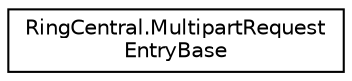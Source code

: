 digraph "Graphical Class Hierarchy"
{
 // LATEX_PDF_SIZE
  edge [fontname="Helvetica",fontsize="10",labelfontname="Helvetica",labelfontsize="10"];
  node [fontname="Helvetica",fontsize="10",shape=record];
  rankdir="LR";
  Node0 [label="RingCentral.MultipartRequest\lEntryBase",height=0.2,width=0.4,color="black", fillcolor="white", style="filled",URL="$classRingCentral_1_1MultipartRequestEntryBase.html",tooltip=" "];
}
